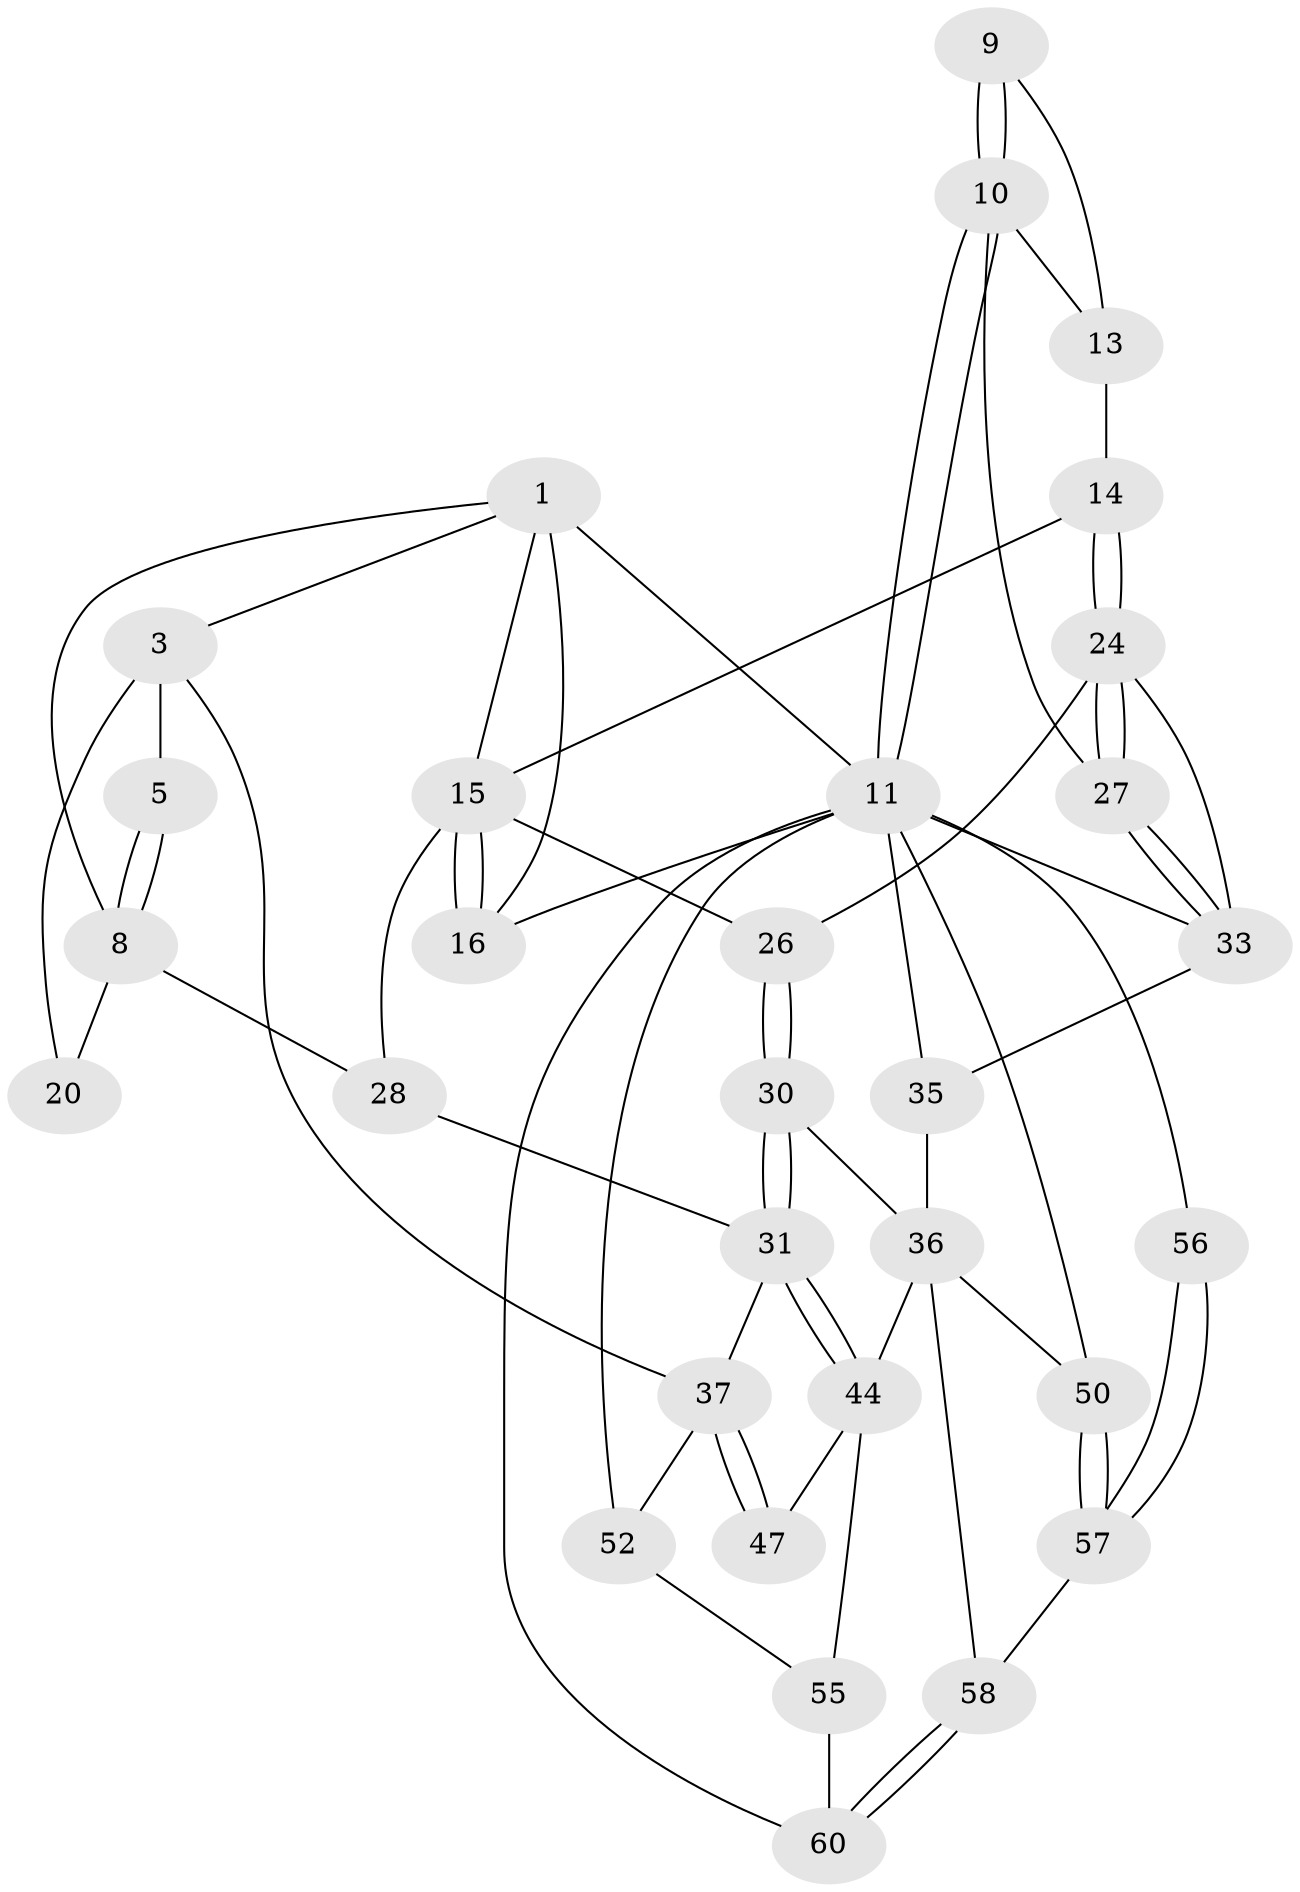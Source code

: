 // original degree distribution, {4: 0.22580645161290322, 6: 0.22580645161290322, 5: 0.5, 3: 0.04838709677419355}
// Generated by graph-tools (version 1.1) at 2025/17/03/09/25 04:17:23]
// undirected, 31 vertices, 68 edges
graph export_dot {
graph [start="1"]
  node [color=gray90,style=filled];
  1 [pos="+0.23716572841231104+0",super="+2+6"];
  3 [pos="+0+0.08335522966068963",super="+23+4"];
  5 [pos="+0.12740735035331582+0.024893882407149265"];
  8 [pos="+0.26665099096704536+0.23148967123022476",super="+19"];
  9 [pos="+0.8016783074207179+0"];
  10 [pos="+1+0.2930182747450739",super="+21"];
  11 [pos="+1+0",super="+12+40"];
  13 [pos="+0.9431517413431433+0.21739640148989328"];
  14 [pos="+0.7307974453238312+0.22256171601060815"];
  15 [pos="+0.7113592170130374+0.1956977501897018",super="+17"];
  16 [pos="+0.6200078543376354+0"];
  20 [pos="+0.131614520096681+0.20406507960491957",super="+22"];
  24 [pos="+0.7449106262156672+0.2800119473921341",super="+25"];
  26 [pos="+0.6044350297879881+0.4921429795269748"];
  27 [pos="+1+0.36800385627679927"];
  28 [pos="+0.2717100078093925+0.5749637775267326"];
  30 [pos="+0.5966452602937315+0.5319932151797923"];
  31 [pos="+0.3432787517909422+0.6549041659352087",super="+32"];
  33 [pos="+1+0.3875939044051987",super="+34"];
  35 [pos="+0.8304542143675612+0.6764468233513525"];
  36 [pos="+0.6427663735374115+0.6549942161013655",super="+48"];
  37 [pos="+0.2359571341583653+0.61847415340728",super="+38"];
  44 [pos="+0.4049723141976144+0.8090445889467972",super="+45"];
  47 [pos="+0.15615039752021231+0.7664255323702518"];
  50 [pos="+0.8360398690213156+0.8149793878662558"];
  52 [pos="+0+0.8760467572371854",super="+53"];
  55 [pos="+0.11439970986147562+0.8985960729300924",super="+59"];
  56 [pos="+0.913985081216289+1"];
  57 [pos="+0.823617971311561+0.8927473651065542"];
  58 [pos="+0.5294752827074346+0.9663382265293735"];
  60 [pos="+0.5138472240096761+1",super="+61"];
  1 -- 3;
  1 -- 11 [weight=2];
  1 -- 16;
  1 -- 8;
  1 -- 15;
  3 -- 20 [weight=2];
  3 -- 5;
  3 -- 37;
  5 -- 8;
  5 -- 8;
  8 -- 20 [weight=2];
  8 -- 28;
  9 -- 10;
  9 -- 10;
  9 -- 13;
  10 -- 11;
  10 -- 11;
  10 -- 27;
  10 -- 13;
  11 -- 16;
  11 -- 33;
  11 -- 35;
  11 -- 50;
  11 -- 56 [weight=2];
  11 -- 60 [weight=2];
  11 -- 52;
  13 -- 14;
  14 -- 15;
  14 -- 24;
  14 -- 24;
  15 -- 16;
  15 -- 16;
  15 -- 26;
  15 -- 28;
  24 -- 27;
  24 -- 27;
  24 -- 33;
  24 -- 26;
  26 -- 30;
  26 -- 30;
  27 -- 33;
  27 -- 33;
  28 -- 31;
  30 -- 31;
  30 -- 31;
  30 -- 36;
  31 -- 44;
  31 -- 44;
  31 -- 37;
  33 -- 35;
  35 -- 36;
  36 -- 50;
  36 -- 58;
  36 -- 44;
  37 -- 47 [weight=2];
  37 -- 47;
  37 -- 52 [weight=2];
  44 -- 55 [weight=2];
  44 -- 47;
  50 -- 57;
  50 -- 57;
  52 -- 55;
  55 -- 60;
  56 -- 57;
  56 -- 57;
  57 -- 58;
  58 -- 60;
  58 -- 60;
}
